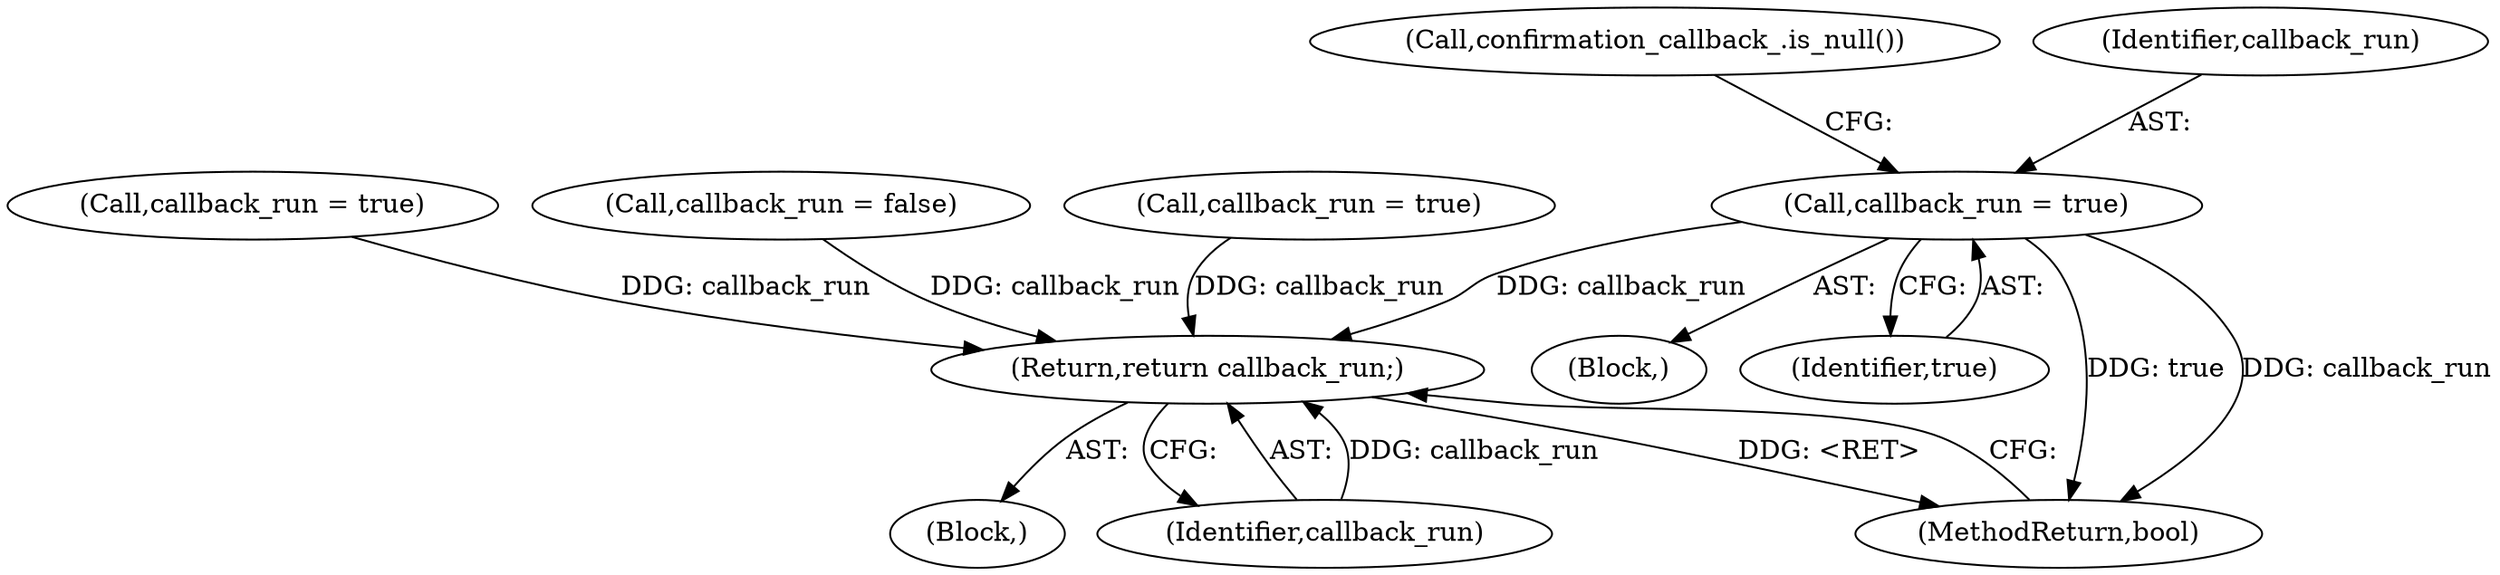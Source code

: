 digraph "1_Chrome_d358f57009b85fb7440208afa5ba87636b491889_24@del" {
"1000131" [label="(Call,callback_run = true)"];
"1000144" [label="(Return,return callback_run;)"];
"1000131" [label="(Call,callback_run = true)"];
"1000102" [label="(Block,)"];
"1000120" [label="(Call,callback_run = true)"];
"1000136" [label="(Call,confirmation_callback_.is_null())"];
"1000126" [label="(Block,)"];
"1000132" [label="(Identifier,callback_run)"];
"1000145" [label="(Identifier,callback_run)"];
"1000109" [label="(Call,callback_run = false)"];
"1000141" [label="(Call,callback_run = true)"];
"1000133" [label="(Identifier,true)"];
"1000146" [label="(MethodReturn,bool)"];
"1000144" [label="(Return,return callback_run;)"];
"1000131" -> "1000126"  [label="AST: "];
"1000131" -> "1000133"  [label="CFG: "];
"1000132" -> "1000131"  [label="AST: "];
"1000133" -> "1000131"  [label="AST: "];
"1000136" -> "1000131"  [label="CFG: "];
"1000131" -> "1000146"  [label="DDG: true"];
"1000131" -> "1000146"  [label="DDG: callback_run"];
"1000131" -> "1000144"  [label="DDG: callback_run"];
"1000144" -> "1000102"  [label="AST: "];
"1000144" -> "1000145"  [label="CFG: "];
"1000145" -> "1000144"  [label="AST: "];
"1000146" -> "1000144"  [label="CFG: "];
"1000144" -> "1000146"  [label="DDG: <RET>"];
"1000145" -> "1000144"  [label="DDG: callback_run"];
"1000141" -> "1000144"  [label="DDG: callback_run"];
"1000120" -> "1000144"  [label="DDG: callback_run"];
"1000109" -> "1000144"  [label="DDG: callback_run"];
}
